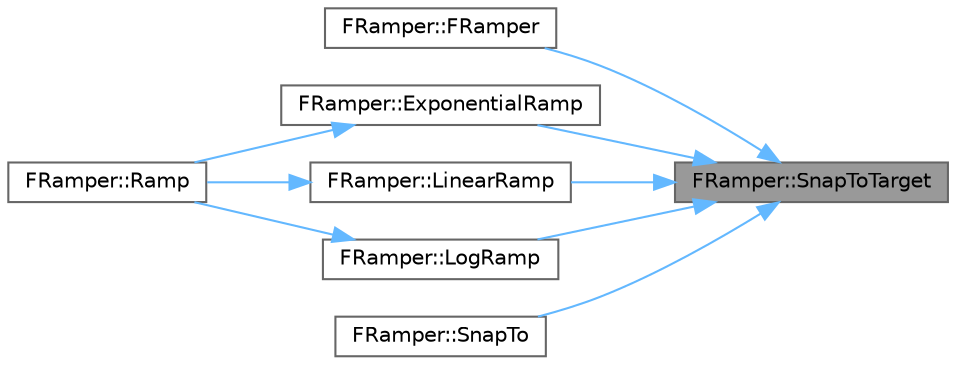 digraph "FRamper::SnapToTarget"
{
 // INTERACTIVE_SVG=YES
 // LATEX_PDF_SIZE
  bgcolor="transparent";
  edge [fontname=Helvetica,fontsize=10,labelfontname=Helvetica,labelfontsize=10];
  node [fontname=Helvetica,fontsize=10,shape=box,height=0.2,width=0.4];
  rankdir="RL";
  Node1 [id="Node000001",label="FRamper::SnapToTarget",height=0.2,width=0.4,color="gray40", fillcolor="grey60", style="filled", fontcolor="black",tooltip=" "];
  Node1 -> Node2 [id="edge1_Node000001_Node000002",dir="back",color="steelblue1",style="solid",tooltip=" "];
  Node2 [id="Node000002",label="FRamper::FRamper",height=0.2,width=0.4,color="grey40", fillcolor="white", style="filled",URL="$d2/db5/classFRamper.html#a8863d091574278f3effca18b81d0fa5d",tooltip=" "];
  Node1 -> Node3 [id="edge2_Node000001_Node000003",dir="back",color="steelblue1",style="solid",tooltip=" "];
  Node3 [id="Node000003",label="FRamper::ExponentialRamp",height=0.2,width=0.4,color="grey40", fillcolor="white", style="filled",URL="$d2/db5/classFRamper.html#a6f1d0be80d8282b9a87c5b5bd84b048b",tooltip=" "];
  Node3 -> Node4 [id="edge3_Node000003_Node000004",dir="back",color="steelblue1",style="solid",tooltip=" "];
  Node4 [id="Node000004",label="FRamper::Ramp",height=0.2,width=0.4,color="grey40", fillcolor="white", style="filled",URL="$d2/db5/classFRamper.html#adb08d757b24c1d1f02cab414415a2664",tooltip=" "];
  Node1 -> Node5 [id="edge4_Node000001_Node000005",dir="back",color="steelblue1",style="solid",tooltip=" "];
  Node5 [id="Node000005",label="FRamper::LinearRamp",height=0.2,width=0.4,color="grey40", fillcolor="white", style="filled",URL="$d2/db5/classFRamper.html#abf7c02c88225b27d933ff46056252620",tooltip=" "];
  Node5 -> Node4 [id="edge5_Node000005_Node000004",dir="back",color="steelblue1",style="solid",tooltip=" "];
  Node1 -> Node6 [id="edge6_Node000001_Node000006",dir="back",color="steelblue1",style="solid",tooltip=" "];
  Node6 [id="Node000006",label="FRamper::LogRamp",height=0.2,width=0.4,color="grey40", fillcolor="white", style="filled",URL="$d2/db5/classFRamper.html#a34e60df35f814c3c091b583677e71b9d",tooltip=" "];
  Node6 -> Node4 [id="edge7_Node000006_Node000004",dir="back",color="steelblue1",style="solid",tooltip=" "];
  Node1 -> Node7 [id="edge8_Node000001_Node000007",dir="back",color="steelblue1",style="solid",tooltip=" "];
  Node7 [id="Node000007",label="FRamper::SnapTo",height=0.2,width=0.4,color="grey40", fillcolor="white", style="filled",URL="$d2/db5/classFRamper.html#a8e7a6a63cdffe7ebeed1529203520302",tooltip=" "];
}
